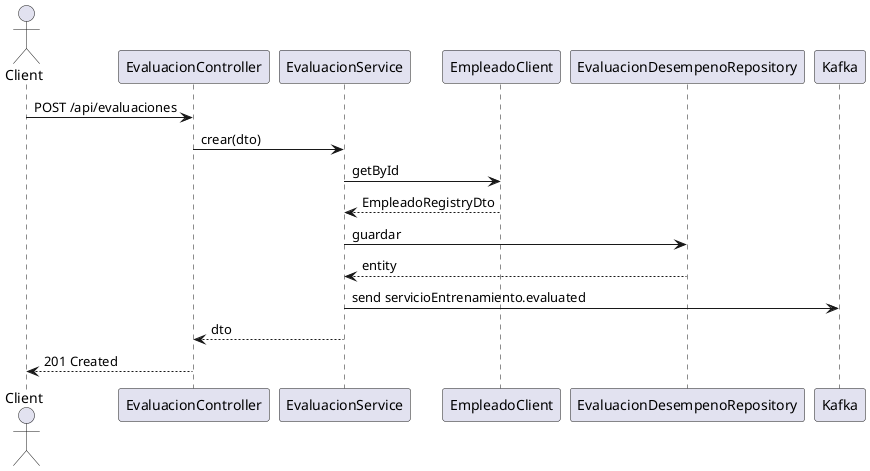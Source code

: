 @startuml
actor Client
Client -> EvaluacionController : POST /api/evaluaciones
EvaluacionController -> EvaluacionService : crear(dto)
EvaluacionService -> EmpleadoClient : getById
EmpleadoClient --> EvaluacionService : EmpleadoRegistryDto
EvaluacionService -> EvaluacionDesempenoRepository : guardar
EvaluacionDesempenoRepository --> EvaluacionService : entity
EvaluacionService -> Kafka : send servicioEntrenamiento.evaluated
EvaluacionService --> EvaluacionController : dto
EvaluacionController --> Client : 201 Created
@enduml
